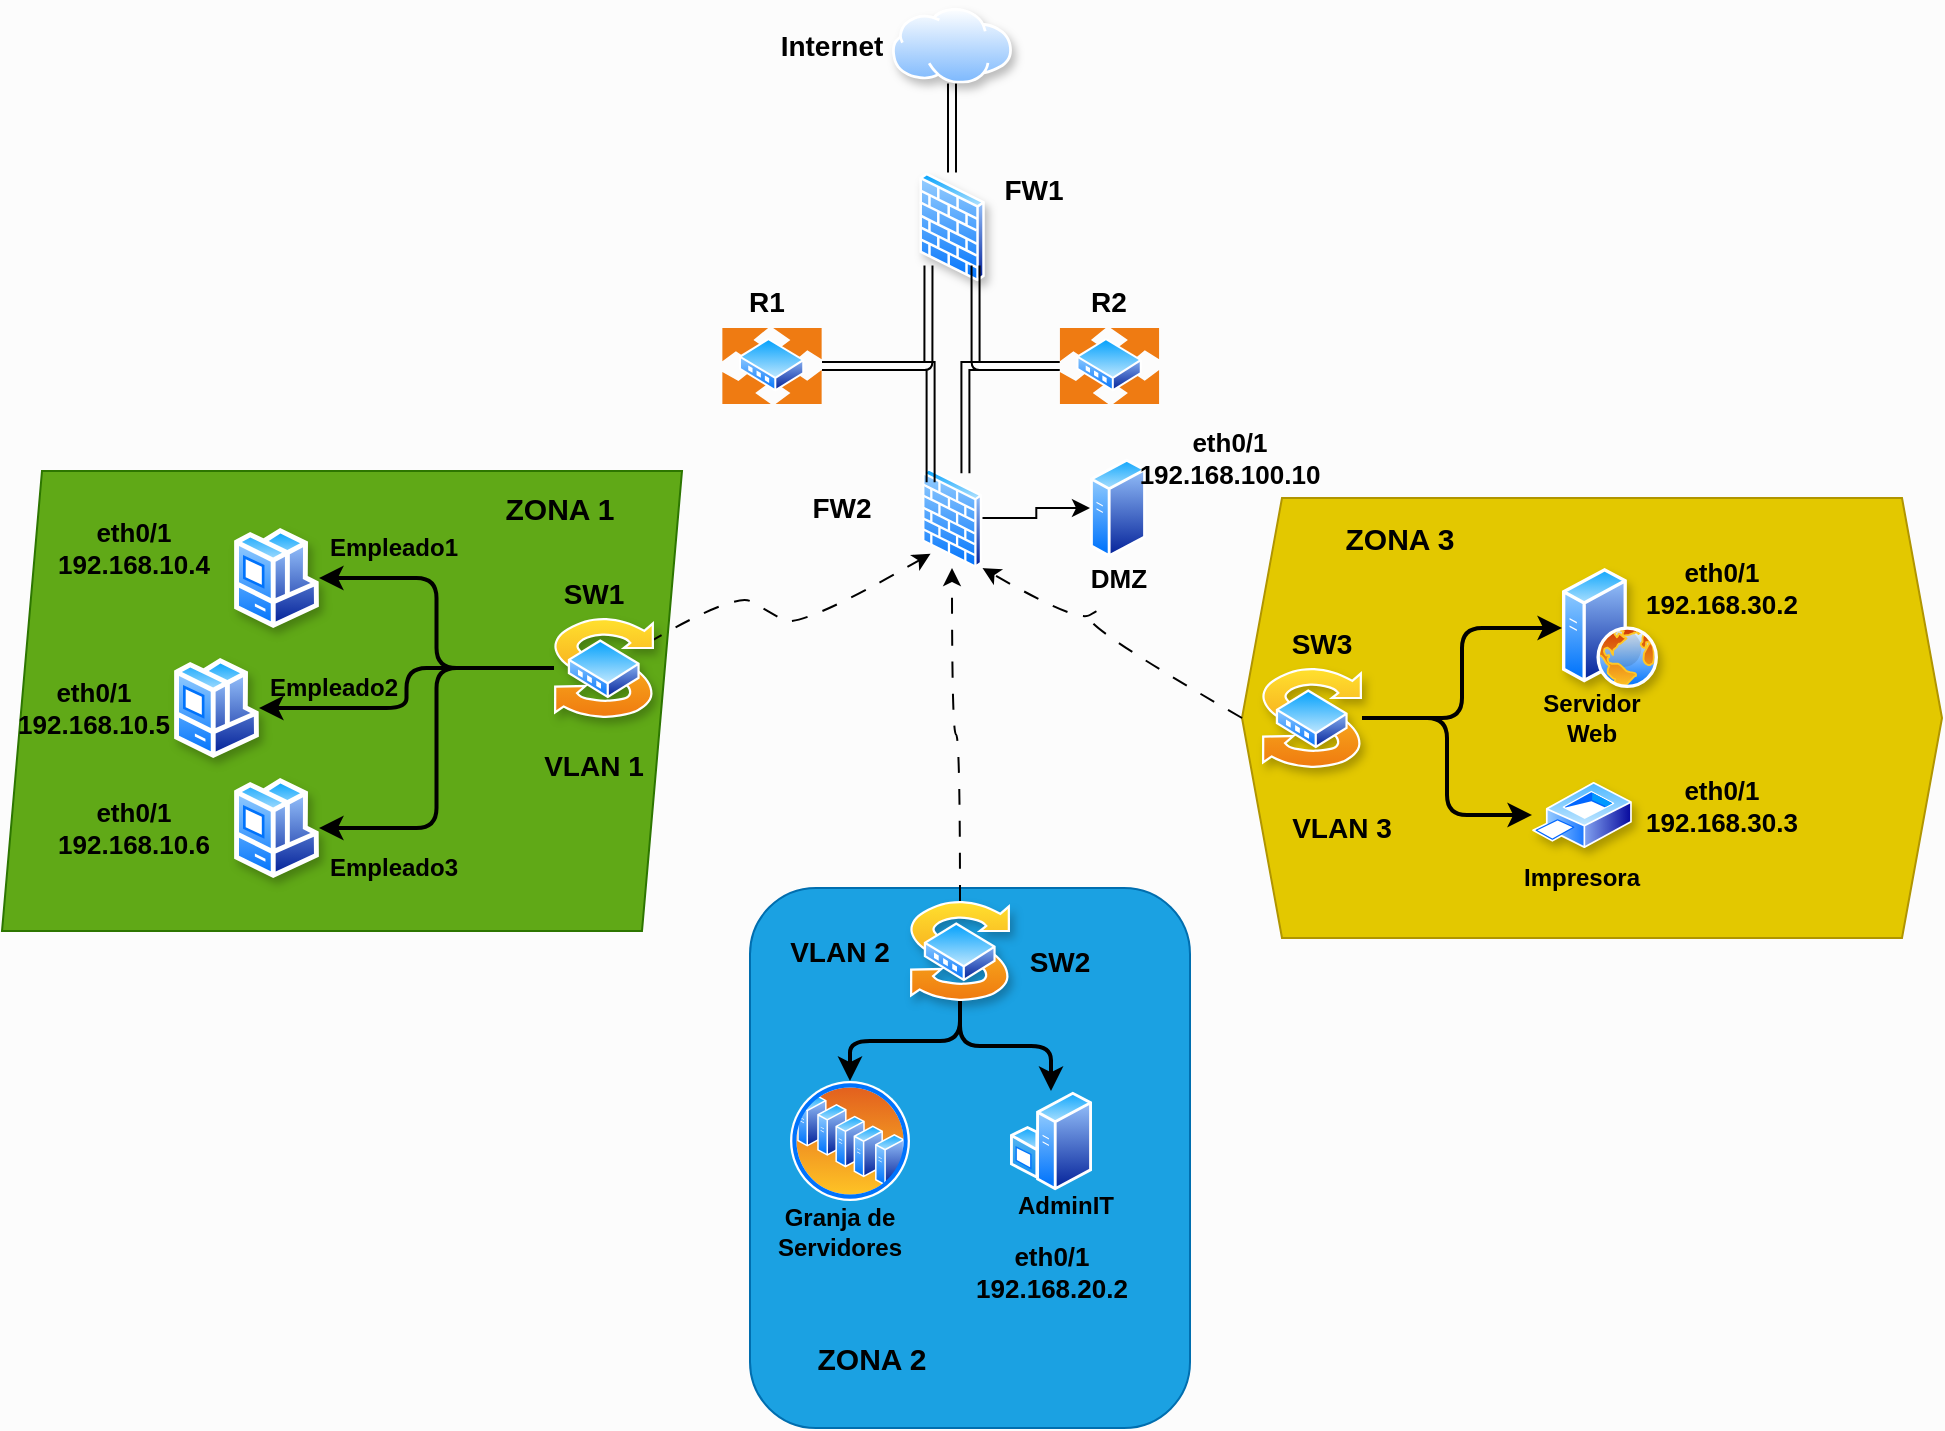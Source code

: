 <mxfile version="27.0.4">
  <diagram name="Página-1" id="GieZxPL4HO3xi85ccRyP">
    <mxGraphModel dx="1878" dy="516" grid="1" gridSize="10" guides="1" tooltips="1" connect="1" arrows="1" fold="1" page="1" pageScale="1" pageWidth="827" pageHeight="1169" background="light-dark(#fcfcfc, #121212)" math="0" shadow="0">
      <root>
        <mxCell id="0" />
        <mxCell id="1" parent="0" />
        <mxCell id="9oNw0McS7QagL4bU-H0K-58" value="" style="shape=hexagon;perimeter=hexagonPerimeter2;whiteSpace=wrap;html=1;fixedSize=1;fillColor=#e3c800;fontColor=#000000;strokeColor=#B09500;" vertex="1" parent="1">
          <mxGeometry x="550" y="265" width="350" height="220" as="geometry" />
        </mxCell>
        <mxCell id="9oNw0McS7QagL4bU-H0K-54" value="" style="rounded=1;whiteSpace=wrap;html=1;fillColor=#1ba1e2;strokeColor=#006EAF;fontColor=#ffffff;" vertex="1" parent="1">
          <mxGeometry x="304" y="460" width="220" height="270" as="geometry" />
        </mxCell>
        <mxCell id="9oNw0McS7QagL4bU-H0K-53" value="" style="shape=parallelogram;perimeter=parallelogramPerimeter;whiteSpace=wrap;html=1;fixedSize=1;labelBackgroundColor=none;fontFamily=Verdana;labelBorderColor=none;fillColor=#60a917;strokeColor=#2D7600;fontColor=#ffffff;" vertex="1" parent="1">
          <mxGeometry x="-70" y="251.5" width="340" height="230" as="geometry" />
        </mxCell>
        <mxCell id="9oNw0McS7QagL4bU-H0K-2" value="" style="image;aspect=fixed;perimeter=ellipsePerimeter;html=1;align=center;shadow=1;dashed=0;spacingTop=3;image=img/lib/active_directory/firewall.svg;" vertex="1" parent="1">
          <mxGeometry x="388.38" y="102.25" width="33.25" height="54.51" as="geometry" />
        </mxCell>
        <mxCell id="9oNw0McS7QagL4bU-H0K-76" style="edgeStyle=orthogonalEdgeStyle;rounded=1;orthogonalLoop=1;jettySize=auto;html=1;entryX=1;entryY=1;entryDx=0;entryDy=0;curved=0;shape=link;" edge="1" parent="1" source="9oNw0McS7QagL4bU-H0K-3" target="9oNw0McS7QagL4bU-H0K-2">
          <mxGeometry relative="1" as="geometry" />
        </mxCell>
        <mxCell id="9oNw0McS7QagL4bU-H0K-79" style="edgeStyle=orthogonalEdgeStyle;rounded=0;orthogonalLoop=1;jettySize=auto;html=1;entryX=0.75;entryY=0;entryDx=0;entryDy=0;shape=link;" edge="1" parent="1" source="9oNw0McS7QagL4bU-H0K-3" target="9oNw0McS7QagL4bU-H0K-9">
          <mxGeometry relative="1" as="geometry" />
        </mxCell>
        <mxCell id="9oNw0McS7QagL4bU-H0K-3" value="" style="image;aspect=fixed;perimeter=ellipsePerimeter;html=1;align=center;shadow=0;dashed=0;spacingTop=3;image=img/lib/active_directory/router.svg;" vertex="1" parent="1">
          <mxGeometry x="458.75" y="180" width="50" height="38" as="geometry" />
        </mxCell>
        <mxCell id="9oNw0McS7QagL4bU-H0K-45" style="edgeStyle=orthogonalEdgeStyle;rounded=0;orthogonalLoop=1;jettySize=auto;html=1;entryX=0.5;entryY=0;entryDx=0;entryDy=0;shape=link;strokeWidth=1;" edge="1" parent="1" source="9oNw0McS7QagL4bU-H0K-7" target="9oNw0McS7QagL4bU-H0K-2">
          <mxGeometry relative="1" as="geometry" />
        </mxCell>
        <mxCell id="9oNw0McS7QagL4bU-H0K-7" value="" style="image;aspect=fixed;perimeter=ellipsePerimeter;html=1;align=center;shadow=1;dashed=0;spacingTop=3;image=img/lib/active_directory/internet_cloud.svg;" vertex="1" parent="1">
          <mxGeometry x="375" y="20" width="60" height="37.8" as="geometry" />
        </mxCell>
        <mxCell id="9oNw0McS7QagL4bU-H0K-68" style="edgeStyle=orthogonalEdgeStyle;rounded=0;orthogonalLoop=1;jettySize=auto;html=1;entryX=0;entryY=0.5;entryDx=0;entryDy=0;" edge="1" parent="1" source="9oNw0McS7QagL4bU-H0K-9" target="9oNw0McS7QagL4bU-H0K-67">
          <mxGeometry relative="1" as="geometry" />
        </mxCell>
        <mxCell id="9oNw0McS7QagL4bU-H0K-9" value="" style="image;aspect=fixed;perimeter=ellipsePerimeter;html=1;align=center;shadow=0;dashed=0;spacingTop=3;image=img/lib/active_directory/firewall.svg;" vertex="1" parent="1">
          <mxGeometry x="389.75" y="250" width="30.5" height="50" as="geometry" />
        </mxCell>
        <mxCell id="9oNw0McS7QagL4bU-H0K-14" style="edgeStyle=isometricEdgeStyle;rounded=0;orthogonalLoop=1;jettySize=auto;html=1;entryX=0;entryY=1;entryDx=0;entryDy=0;curved=1;dashed=1;dashPattern=8 8;" edge="1" parent="1" source="9oNw0McS7QagL4bU-H0K-11" target="9oNw0McS7QagL4bU-H0K-9">
          <mxGeometry relative="1" as="geometry" />
        </mxCell>
        <mxCell id="9oNw0McS7QagL4bU-H0K-22" style="edgeStyle=orthogonalEdgeStyle;rounded=1;orthogonalLoop=1;jettySize=auto;html=1;entryX=1;entryY=0.5;entryDx=0;entryDy=0;curved=0;strokeWidth=2;" edge="1" parent="1" source="9oNw0McS7QagL4bU-H0K-11" target="9oNw0McS7QagL4bU-H0K-19">
          <mxGeometry relative="1" as="geometry" />
        </mxCell>
        <mxCell id="9oNw0McS7QagL4bU-H0K-23" style="edgeStyle=orthogonalEdgeStyle;rounded=1;orthogonalLoop=1;jettySize=auto;html=1;entryX=1;entryY=0.5;entryDx=0;entryDy=0;curved=0;strokeWidth=2;" edge="1" parent="1" source="9oNw0McS7QagL4bU-H0K-11" target="9oNw0McS7QagL4bU-H0K-20">
          <mxGeometry relative="1" as="geometry" />
        </mxCell>
        <mxCell id="9oNw0McS7QagL4bU-H0K-25" style="edgeStyle=orthogonalEdgeStyle;rounded=1;orthogonalLoop=1;jettySize=auto;html=1;entryX=1;entryY=0.5;entryDx=0;entryDy=0;curved=0;strokeWidth=2;" edge="1" parent="1" source="9oNw0McS7QagL4bU-H0K-11" target="9oNw0McS7QagL4bU-H0K-21">
          <mxGeometry relative="1" as="geometry" />
        </mxCell>
        <mxCell id="9oNw0McS7QagL4bU-H0K-16" style="edgeStyle=isometricEdgeStyle;rounded=0;orthogonalLoop=1;jettySize=auto;html=1;entryX=1;entryY=0.75;entryDx=0;entryDy=0;strokeColor=default;elbow=vertical;curved=1;dashed=1;dashPattern=8 8;exitX=0;exitY=0.5;exitDx=0;exitDy=0;" edge="1" parent="1" source="9oNw0McS7QagL4bU-H0K-58">
          <mxGeometry relative="1" as="geometry">
            <mxPoint x="524.751" y="326.783" as="sourcePoint" />
            <mxPoint x="420.245" y="300.004" as="targetPoint" />
            <Array as="points">
              <mxPoint x="480" y="320" />
            </Array>
          </mxGeometry>
        </mxCell>
        <mxCell id="9oNw0McS7QagL4bU-H0K-27" style="edgeStyle=orthogonalEdgeStyle;rounded=1;orthogonalLoop=1;jettySize=auto;html=1;entryX=0;entryY=0.5;entryDx=0;entryDy=0;curved=0;strokeWidth=2;" edge="1" parent="1" source="9oNw0McS7QagL4bU-H0K-12" target="9oNw0McS7QagL4bU-H0K-18">
          <mxGeometry relative="1" as="geometry" />
        </mxCell>
        <mxCell id="9oNw0McS7QagL4bU-H0K-28" style="edgeStyle=orthogonalEdgeStyle;rounded=1;orthogonalLoop=1;jettySize=auto;html=1;entryX=0;entryY=0.5;entryDx=0;entryDy=0;curved=0;strokeWidth=2;" edge="1" parent="1" source="9oNw0McS7QagL4bU-H0K-12" target="9oNw0McS7QagL4bU-H0K-26">
          <mxGeometry relative="1" as="geometry" />
        </mxCell>
        <mxCell id="9oNw0McS7QagL4bU-H0K-12" value="" style="image;aspect=fixed;perimeter=ellipsePerimeter;html=1;align=center;shadow=1;dashed=0;spacingTop=3;image=img/lib/active_directory/switch.svg;" vertex="1" parent="1">
          <mxGeometry x="560" y="350" width="50" height="50" as="geometry" />
        </mxCell>
        <mxCell id="9oNw0McS7QagL4bU-H0K-17" style="edgeStyle=orthogonalEdgeStyle;rounded=0;orthogonalLoop=1;jettySize=auto;html=1;entryX=0.5;entryY=1;entryDx=0;entryDy=0;curved=1;dashed=1;dashPattern=8 8;strokeWidth=1;" edge="1" parent="1" source="9oNw0McS7QagL4bU-H0K-13" target="9oNw0McS7QagL4bU-H0K-9">
          <mxGeometry relative="1" as="geometry" />
        </mxCell>
        <mxCell id="9oNw0McS7QagL4bU-H0K-43" style="edgeStyle=orthogonalEdgeStyle;rounded=1;orthogonalLoop=1;jettySize=auto;html=1;entryX=0.5;entryY=0;entryDx=0;entryDy=0;curved=0;strokeWidth=2;" edge="1" parent="1" source="9oNw0McS7QagL4bU-H0K-13" target="9oNw0McS7QagL4bU-H0K-38">
          <mxGeometry relative="1" as="geometry" />
        </mxCell>
        <mxCell id="9oNw0McS7QagL4bU-H0K-44" style="edgeStyle=orthogonalEdgeStyle;rounded=1;orthogonalLoop=1;jettySize=auto;html=1;entryX=0.5;entryY=0;entryDx=0;entryDy=0;curved=0;strokeWidth=2;" edge="1" parent="1" source="9oNw0McS7QagL4bU-H0K-13" target="9oNw0McS7QagL4bU-H0K-39">
          <mxGeometry relative="1" as="geometry" />
        </mxCell>
        <mxCell id="9oNw0McS7QagL4bU-H0K-13" value="" style="image;aspect=fixed;perimeter=ellipsePerimeter;html=1;align=center;shadow=1;dashed=0;spacingTop=3;image=img/lib/active_directory/switch.svg;" vertex="1" parent="1">
          <mxGeometry x="384" y="466.5" width="50" height="50" as="geometry" />
        </mxCell>
        <mxCell id="9oNw0McS7QagL4bU-H0K-18" value="" style="image;aspect=fixed;perimeter=ellipsePerimeter;html=1;align=center;shadow=1;dashed=0;spacingTop=3;image=img/lib/active_directory/web_server.svg;" vertex="1" parent="1">
          <mxGeometry x="710" y="300" width="48" height="60" as="geometry" />
        </mxCell>
        <mxCell id="9oNw0McS7QagL4bU-H0K-19" value="" style="image;aspect=fixed;perimeter=ellipsePerimeter;html=1;align=center;shadow=1;dashed=0;spacingTop=3;image=img/lib/active_directory/workstation_client.svg;" vertex="1" parent="1">
          <mxGeometry x="46" y="280" width="42.5" height="50" as="geometry" />
        </mxCell>
        <mxCell id="9oNw0McS7QagL4bU-H0K-20" value="" style="image;aspect=fixed;perimeter=ellipsePerimeter;html=1;align=center;shadow=1;dashed=0;spacingTop=3;image=img/lib/active_directory/workstation_client.svg;" vertex="1" parent="1">
          <mxGeometry x="16" y="345" width="42.5" height="50" as="geometry" />
        </mxCell>
        <mxCell id="9oNw0McS7QagL4bU-H0K-21" value="" style="image;aspect=fixed;perimeter=ellipsePerimeter;html=1;align=center;shadow=1;dashed=0;spacingTop=3;image=img/lib/active_directory/workstation_client.svg;" vertex="1" parent="1">
          <mxGeometry x="46" y="405" width="42.5" height="50" as="geometry" />
        </mxCell>
        <mxCell id="9oNw0McS7QagL4bU-H0K-26" value="" style="image;aspect=fixed;perimeter=ellipsePerimeter;html=1;align=center;shadow=1;dashed=0;spacingTop=3;image=img/lib/active_directory/printer.svg;" vertex="1" parent="1">
          <mxGeometry x="695" y="407" width="50" height="33" as="geometry" />
        </mxCell>
        <mxCell id="9oNw0McS7QagL4bU-H0K-11" value="" style="image;aspect=fixed;perimeter=ellipsePerimeter;html=1;align=center;shadow=1;dashed=0;spacingTop=3;image=img/lib/active_directory/switch.svg;" vertex="1" parent="1">
          <mxGeometry x="206" y="325" width="50" height="50" as="geometry" />
        </mxCell>
        <mxCell id="9oNw0McS7QagL4bU-H0K-29" value="SW1" style="text;strokeColor=none;align=center;fillColor=none;html=1;verticalAlign=middle;whiteSpace=wrap;rounded=0;fontStyle=1;fontSize=14;" vertex="1" parent="1">
          <mxGeometry x="196" y="305" width="60" height="15" as="geometry" />
        </mxCell>
        <mxCell id="9oNw0McS7QagL4bU-H0K-30" value="SW3" style="text;strokeColor=none;align=center;fillColor=none;html=1;verticalAlign=middle;whiteSpace=wrap;rounded=0;fontStyle=1;fontSize=14;" vertex="1" parent="1">
          <mxGeometry x="560" y="330" width="60" height="15" as="geometry" />
        </mxCell>
        <mxCell id="9oNw0McS7QagL4bU-H0K-31" value="SW2" style="text;strokeColor=none;align=center;fillColor=none;html=1;verticalAlign=middle;whiteSpace=wrap;rounded=0;fontStyle=1;fontSize=14;" vertex="1" parent="1">
          <mxGeometry x="434" y="486.5" width="50" height="20" as="geometry" />
        </mxCell>
        <mxCell id="9oNw0McS7QagL4bU-H0K-32" value="Servidor Web" style="text;strokeColor=none;align=center;fillColor=none;html=1;verticalAlign=middle;whiteSpace=wrap;rounded=0;fontStyle=1" vertex="1" parent="1">
          <mxGeometry x="695" y="360" width="60" height="30" as="geometry" />
        </mxCell>
        <mxCell id="9oNw0McS7QagL4bU-H0K-33" value="Impresora" style="text;strokeColor=none;align=center;fillColor=none;html=1;verticalAlign=middle;whiteSpace=wrap;rounded=0;fontStyle=1" vertex="1" parent="1">
          <mxGeometry x="690" y="440" width="60" height="30" as="geometry" />
        </mxCell>
        <mxCell id="9oNw0McS7QagL4bU-H0K-34" value="ZONA 1" style="text;strokeColor=none;align=center;fillColor=none;html=1;verticalAlign=middle;whiteSpace=wrap;rounded=0;fontStyle=1;fontSize=15;" vertex="1" parent="1">
          <mxGeometry x="180" y="255" width="57.75" height="30" as="geometry" />
        </mxCell>
        <mxCell id="9oNw0McS7QagL4bU-H0K-35" value="Empleado1" style="text;strokeColor=none;align=center;fillColor=none;html=1;verticalAlign=middle;whiteSpace=wrap;rounded=0;fontStyle=1" vertex="1" parent="1">
          <mxGeometry x="96" y="275" width="60" height="30" as="geometry" />
        </mxCell>
        <mxCell id="9oNw0McS7QagL4bU-H0K-36" value="Empleado2" style="text;strokeColor=none;align=center;fillColor=none;html=1;verticalAlign=middle;whiteSpace=wrap;rounded=0;fontStyle=1" vertex="1" parent="1">
          <mxGeometry x="66" y="345" width="60" height="30" as="geometry" />
        </mxCell>
        <mxCell id="9oNw0McS7QagL4bU-H0K-37" value="Empleado3" style="text;strokeColor=none;align=center;fillColor=none;html=1;verticalAlign=middle;whiteSpace=wrap;rounded=0;fontStyle=1" vertex="1" parent="1">
          <mxGeometry x="96" y="435" width="60" height="30" as="geometry" />
        </mxCell>
        <mxCell id="9oNw0McS7QagL4bU-H0K-38" value="" style="image;aspect=fixed;perimeter=ellipsePerimeter;html=1;align=center;shadow=0;dashed=0;spacingTop=3;image=img/lib/active_directory/server_farm.svg;" vertex="1" parent="1">
          <mxGeometry x="324" y="556.5" width="60" height="60" as="geometry" />
        </mxCell>
        <mxCell id="9oNw0McS7QagL4bU-H0K-39" value="" style="image;aspect=fixed;perimeter=ellipsePerimeter;html=1;align=center;shadow=0;dashed=0;spacingTop=3;image=img/lib/active_directory/windows_server.svg;" vertex="1" parent="1">
          <mxGeometry x="434" y="561.5" width="41" height="50" as="geometry" />
        </mxCell>
        <mxCell id="9oNw0McS7QagL4bU-H0K-46" value="R1" style="text;strokeColor=none;align=center;fillColor=none;html=1;verticalAlign=middle;whiteSpace=wrap;rounded=0;fontSize=14;fontStyle=1" vertex="1" parent="1">
          <mxGeometry x="290" y="156.76" width="45" height="20" as="geometry" />
        </mxCell>
        <mxCell id="9oNw0McS7QagL4bU-H0K-47" value="FW1" style="text;strokeColor=none;align=center;fillColor=none;html=1;verticalAlign=middle;whiteSpace=wrap;rounded=0;fontSize=14;fontStyle=1" vertex="1" parent="1">
          <mxGeometry x="422.25" y="102.25" width="47.5" height="17.75" as="geometry" />
        </mxCell>
        <mxCell id="9oNw0McS7QagL4bU-H0K-48" value="FW2" style="text;strokeColor=none;align=center;fillColor=none;html=1;verticalAlign=middle;whiteSpace=wrap;rounded=0;fontSize=14;fontStyle=1" vertex="1" parent="1">
          <mxGeometry x="324.87" y="260" width="50.25" height="20" as="geometry" />
        </mxCell>
        <mxCell id="9oNw0McS7QagL4bU-H0K-49" value="Internet" style="text;strokeColor=none;align=center;fillColor=none;html=1;verticalAlign=middle;whiteSpace=wrap;rounded=0;fontStyle=1;fontSize=14;" vertex="1" parent="1">
          <mxGeometry x="320" y="28.9" width="50" height="20" as="geometry" />
        </mxCell>
        <mxCell id="9oNw0McS7QagL4bU-H0K-50" value="AdminIT" style="text;strokeColor=none;align=center;fillColor=none;html=1;verticalAlign=middle;whiteSpace=wrap;rounded=0;fontStyle=1" vertex="1" parent="1">
          <mxGeometry x="431.5" y="611.5" width="60" height="15" as="geometry" />
        </mxCell>
        <mxCell id="9oNw0McS7QagL4bU-H0K-51" value="Granja de Servidores" style="text;align=center;html=1;verticalAlign=middle;whiteSpace=wrap;rounded=0;fontStyle=1" vertex="1" parent="1">
          <mxGeometry x="304" y="616.5" width="90" height="30" as="geometry" />
        </mxCell>
        <mxCell id="9oNw0McS7QagL4bU-H0K-56" value="VLAN 2" style="text;strokeColor=none;align=center;fillColor=none;html=1;verticalAlign=middle;whiteSpace=wrap;rounded=0;fontColor=default;fontStyle=1;fontSize=14;" vertex="1" parent="1">
          <mxGeometry x="319" y="481.5" width="60" height="20" as="geometry" />
        </mxCell>
        <mxCell id="9oNw0McS7QagL4bU-H0K-57" value="VLAN 1" style="text;strokeColor=none;align=center;fillColor=none;html=1;verticalAlign=middle;whiteSpace=wrap;rounded=0;fontColor=default;fontStyle=1;fontSize=14;" vertex="1" parent="1">
          <mxGeometry x="196" y="388.5" width="60" height="20" as="geometry" />
        </mxCell>
        <mxCell id="9oNw0McS7QagL4bU-H0K-59" value="VLAN 3" style="text;strokeColor=none;align=center;fillColor=none;html=1;verticalAlign=middle;whiteSpace=wrap;rounded=0;fontColor=default;fontSize=14;fontStyle=1" vertex="1" parent="1">
          <mxGeometry x="570" y="420" width="60" height="20" as="geometry" />
        </mxCell>
        <mxCell id="9oNw0McS7QagL4bU-H0K-60" value="eth0/1 192.168.30.2" style="text;strokeColor=none;align=center;fillColor=none;html=1;verticalAlign=middle;whiteSpace=wrap;rounded=0;fontColor=default;fontStyle=1;fontSize=13;" vertex="1" parent="1">
          <mxGeometry x="750" y="295" width="80" height="30" as="geometry" />
        </mxCell>
        <mxCell id="9oNw0McS7QagL4bU-H0K-61" value="eth0/1 192.168.30.3" style="text;strokeColor=none;align=center;fillColor=none;html=1;verticalAlign=middle;whiteSpace=wrap;rounded=0;fontColor=default;fontStyle=1;fontSize=13;" vertex="1" parent="1">
          <mxGeometry x="750" y="403.5" width="80" height="30" as="geometry" />
        </mxCell>
        <mxCell id="9oNw0McS7QagL4bU-H0K-62" value="eth0/1 192.168.10.6" style="text;strokeColor=none;align=center;fillColor=none;html=1;verticalAlign=middle;whiteSpace=wrap;rounded=0;fontColor=default;fontStyle=1;fontSize=13;" vertex="1" parent="1">
          <mxGeometry x="-44" y="415" width="80" height="30" as="geometry" />
        </mxCell>
        <mxCell id="9oNw0McS7QagL4bU-H0K-64" value="eth0/1 192.168.10.4" style="text;strokeColor=none;align=center;fillColor=none;html=1;verticalAlign=middle;whiteSpace=wrap;rounded=0;fontColor=default;fontStyle=1;fontSize=13;" vertex="1" parent="1">
          <mxGeometry x="-44" y="275" width="80" height="30" as="geometry" />
        </mxCell>
        <mxCell id="9oNw0McS7QagL4bU-H0K-65" value="eth0/1 192.168.10.5" style="text;strokeColor=none;align=center;fillColor=none;html=1;verticalAlign=middle;whiteSpace=wrap;rounded=0;fontColor=default;fontStyle=1;fontSize=13;" vertex="1" parent="1">
          <mxGeometry x="-64" y="355" width="80" height="30" as="geometry" />
        </mxCell>
        <mxCell id="9oNw0McS7QagL4bU-H0K-66" value="eth0/1 192.168.20.2" style="text;strokeColor=none;align=center;fillColor=none;html=1;verticalAlign=middle;whiteSpace=wrap;rounded=0;fontColor=default;fontStyle=1;fontSize=13;" vertex="1" parent="1">
          <mxGeometry x="414.5" y="636.5" width="80" height="30" as="geometry" />
        </mxCell>
        <mxCell id="9oNw0McS7QagL4bU-H0K-67" value="" style="image;aspect=fixed;perimeter=ellipsePerimeter;html=1;align=center;shadow=0;dashed=0;spacingTop=3;image=img/lib/active_directory/generic_server.svg;" vertex="1" parent="1">
          <mxGeometry x="474" y="245" width="28.0" height="50" as="geometry" />
        </mxCell>
        <mxCell id="9oNw0McS7QagL4bU-H0K-69" value="DMZ" style="text;strokeColor=none;align=center;fillColor=none;html=1;verticalAlign=middle;whiteSpace=wrap;rounded=0;fontColor=default;fontStyle=1;fontSize=13;" vertex="1" parent="1">
          <mxGeometry x="458.75" y="295" width="58.5" height="20" as="geometry" />
        </mxCell>
        <mxCell id="9oNw0McS7QagL4bU-H0K-71" value="eth0/1 192.168.100.10" style="text;strokeColor=none;align=center;fillColor=none;html=1;verticalAlign=middle;whiteSpace=wrap;rounded=0;fontColor=default;fontStyle=1;fontSize=13;" vertex="1" parent="1">
          <mxGeometry x="508.75" y="229" width="69.5" height="31" as="geometry" />
        </mxCell>
        <mxCell id="9oNw0McS7QagL4bU-H0K-72" value="ZONA 3" style="text;strokeColor=none;align=center;fillColor=none;html=1;verticalAlign=middle;whiteSpace=wrap;rounded=0;fontStyle=1;fontSize=15;" vertex="1" parent="1">
          <mxGeometry x="600" y="270" width="57.75" height="30" as="geometry" />
        </mxCell>
        <mxCell id="9oNw0McS7QagL4bU-H0K-73" value="ZONA 2" style="text;strokeColor=none;align=center;fillColor=none;html=1;verticalAlign=middle;whiteSpace=wrap;rounded=0;fontStyle=1;fontSize=15;" vertex="1" parent="1">
          <mxGeometry x="336.25" y="680" width="57.75" height="30" as="geometry" />
        </mxCell>
        <mxCell id="9oNw0McS7QagL4bU-H0K-75" style="edgeStyle=orthogonalEdgeStyle;rounded=1;orthogonalLoop=1;jettySize=auto;html=1;entryX=0;entryY=1;entryDx=0;entryDy=0;curved=0;shape=link;" edge="1" parent="1" source="9oNw0McS7QagL4bU-H0K-74" target="9oNw0McS7QagL4bU-H0K-2">
          <mxGeometry relative="1" as="geometry" />
        </mxCell>
        <mxCell id="9oNw0McS7QagL4bU-H0K-78" style="edgeStyle=orthogonalEdgeStyle;rounded=0;orthogonalLoop=1;jettySize=auto;html=1;entryX=0;entryY=0;entryDx=0;entryDy=0;shape=link;" edge="1" parent="1" source="9oNw0McS7QagL4bU-H0K-74" target="9oNw0McS7QagL4bU-H0K-9">
          <mxGeometry relative="1" as="geometry" />
        </mxCell>
        <mxCell id="9oNw0McS7QagL4bU-H0K-74" value="" style="image;aspect=fixed;perimeter=ellipsePerimeter;html=1;align=center;shadow=0;dashed=0;spacingTop=3;image=img/lib/active_directory/router.svg;" vertex="1" parent="1">
          <mxGeometry x="290" y="180" width="50" height="38" as="geometry" />
        </mxCell>
        <mxCell id="9oNw0McS7QagL4bU-H0K-81" value="R2" style="text;strokeColor=none;align=center;fillColor=none;html=1;verticalAlign=middle;whiteSpace=wrap;rounded=0;fontSize=14;fontStyle=1" vertex="1" parent="1">
          <mxGeometry x="461.25" y="156.76" width="45" height="20" as="geometry" />
        </mxCell>
      </root>
    </mxGraphModel>
  </diagram>
</mxfile>
